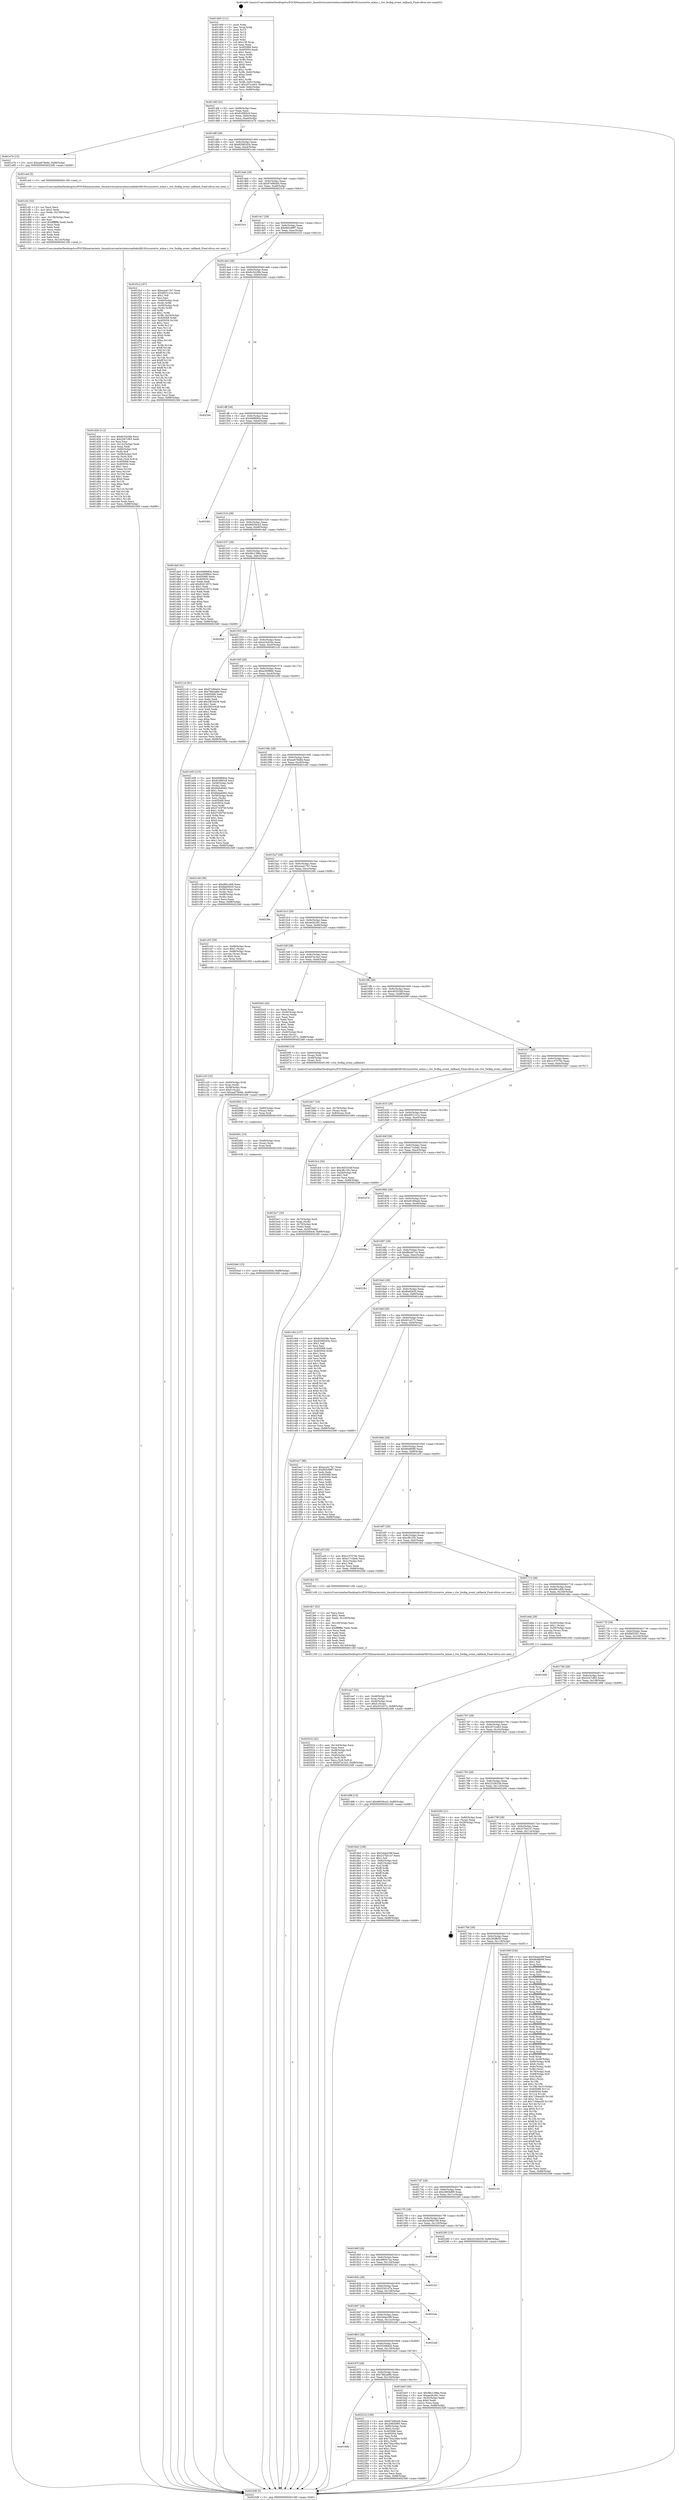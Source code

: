 digraph "0x401400" {
  label = "0x401400 (/mnt/c/Users/mathe/Desktop/tcc/POCII/binaries/extr_linuxdriversnetwirelessrealtekrtl8192cucorertw_mlme.c_rtw_fwdbg_event_callback_Final-ollvm.out::main(0))"
  labelloc = "t"
  node[shape=record]

  Entry [label="",width=0.3,height=0.3,shape=circle,fillcolor=black,style=filled]
  "0x40146f" [label="{
     0x40146f [32]\l
     | [instrs]\l
     &nbsp;&nbsp;0x40146f \<+6\>: mov -0x88(%rbp),%eax\l
     &nbsp;&nbsp;0x401475 \<+2\>: mov %eax,%ecx\l
     &nbsp;&nbsp;0x401477 \<+6\>: sub $0x816fd3c9,%ecx\l
     &nbsp;&nbsp;0x40147d \<+6\>: mov %eax,-0x9c(%rbp)\l
     &nbsp;&nbsp;0x401483 \<+6\>: mov %ecx,-0xa0(%rbp)\l
     &nbsp;&nbsp;0x401489 \<+6\>: je 0000000000401e7b \<main+0xa7b\>\l
  }"]
  "0x401e7b" [label="{
     0x401e7b [15]\l
     | [instrs]\l
     &nbsp;&nbsp;0x401e7b \<+10\>: movl $0xaa678e8d,-0x88(%rbp)\l
     &nbsp;&nbsp;0x401e85 \<+5\>: jmp 00000000004023d9 \<main+0xfd9\>\l
  }"]
  "0x40148f" [label="{
     0x40148f [28]\l
     | [instrs]\l
     &nbsp;&nbsp;0x40148f \<+5\>: jmp 0000000000401494 \<main+0x94\>\l
     &nbsp;&nbsp;0x401494 \<+6\>: mov -0x9c(%rbp),%eax\l
     &nbsp;&nbsp;0x40149a \<+5\>: sub $0x82982d34,%eax\l
     &nbsp;&nbsp;0x40149f \<+6\>: mov %eax,-0xa4(%rbp)\l
     &nbsp;&nbsp;0x4014a5 \<+6\>: je 0000000000401ced \<main+0x8ed\>\l
  }"]
  Exit [label="",width=0.3,height=0.3,shape=circle,fillcolor=black,style=filled,peripheries=2]
  "0x401ced" [label="{
     0x401ced [5]\l
     | [instrs]\l
     &nbsp;&nbsp;0x401ced \<+5\>: call 0000000000401160 \<next_i\>\l
     | [calls]\l
     &nbsp;&nbsp;0x401160 \{1\} (/mnt/c/Users/mathe/Desktop/tcc/POCII/binaries/extr_linuxdriversnetwirelessrealtekrtl8192cucorertw_mlme.c_rtw_fwdbg_event_callback_Final-ollvm.out::next_i)\l
  }"]
  "0x4014ab" [label="{
     0x4014ab [28]\l
     | [instrs]\l
     &nbsp;&nbsp;0x4014ab \<+5\>: jmp 00000000004014b0 \<main+0xb0\>\l
     &nbsp;&nbsp;0x4014b0 \<+6\>: mov -0x9c(%rbp),%eax\l
     &nbsp;&nbsp;0x4014b6 \<+5\>: sub $0x87e90a04,%eax\l
     &nbsp;&nbsp;0x4014bb \<+6\>: mov %eax,-0xa8(%rbp)\l
     &nbsp;&nbsp;0x4014c1 \<+6\>: je 00000000004023c5 \<main+0xfc5\>\l
  }"]
  "0x40189b" [label="{
     0x40189b\l
  }", style=dashed]
  "0x4023c5" [label="{
     0x4023c5\l
  }", style=dashed]
  "0x4014c7" [label="{
     0x4014c7 [28]\l
     | [instrs]\l
     &nbsp;&nbsp;0x4014c7 \<+5\>: jmp 00000000004014cc \<main+0xcc\>\l
     &nbsp;&nbsp;0x4014cc \<+6\>: mov -0x9c(%rbp),%eax\l
     &nbsp;&nbsp;0x4014d2 \<+5\>: sub $0x8b5c88f7,%eax\l
     &nbsp;&nbsp;0x4014d7 \<+6\>: mov %eax,-0xac(%rbp)\l
     &nbsp;&nbsp;0x4014dd \<+6\>: je 0000000000401f1d \<main+0xb1d\>\l
  }"]
  "0x40221b" [label="{
     0x40221b [106]\l
     | [instrs]\l
     &nbsp;&nbsp;0x40221b \<+5\>: mov $0x87e90a04,%eax\l
     &nbsp;&nbsp;0x402220 \<+5\>: mov $0x2983b8f5,%ecx\l
     &nbsp;&nbsp;0x402225 \<+4\>: mov -0x80(%rbp),%rdx\l
     &nbsp;&nbsp;0x402229 \<+6\>: movl $0x0,(%rdx)\l
     &nbsp;&nbsp;0x40222f \<+7\>: mov 0x405068,%esi\l
     &nbsp;&nbsp;0x402236 \<+7\>: mov 0x405054,%edi\l
     &nbsp;&nbsp;0x40223d \<+3\>: mov %esi,%r8d\l
     &nbsp;&nbsp;0x402240 \<+7\>: add $0x75ea16be,%r8d\l
     &nbsp;&nbsp;0x402247 \<+4\>: sub $0x1,%r8d\l
     &nbsp;&nbsp;0x40224b \<+7\>: sub $0x75ea16be,%r8d\l
     &nbsp;&nbsp;0x402252 \<+4\>: imul %r8d,%esi\l
     &nbsp;&nbsp;0x402256 \<+3\>: and $0x1,%esi\l
     &nbsp;&nbsp;0x402259 \<+3\>: cmp $0x0,%esi\l
     &nbsp;&nbsp;0x40225c \<+4\>: sete %r9b\l
     &nbsp;&nbsp;0x402260 \<+3\>: cmp $0xa,%edi\l
     &nbsp;&nbsp;0x402263 \<+4\>: setl %r10b\l
     &nbsp;&nbsp;0x402267 \<+3\>: mov %r9b,%r11b\l
     &nbsp;&nbsp;0x40226a \<+3\>: and %r10b,%r11b\l
     &nbsp;&nbsp;0x40226d \<+3\>: xor %r10b,%r9b\l
     &nbsp;&nbsp;0x402270 \<+3\>: or %r9b,%r11b\l
     &nbsp;&nbsp;0x402273 \<+4\>: test $0x1,%r11b\l
     &nbsp;&nbsp;0x402277 \<+3\>: cmovne %ecx,%eax\l
     &nbsp;&nbsp;0x40227a \<+6\>: mov %eax,-0x88(%rbp)\l
     &nbsp;&nbsp;0x402280 \<+5\>: jmp 00000000004023d9 \<main+0xfd9\>\l
  }"]
  "0x401f1d" [label="{
     0x401f1d [167]\l
     | [instrs]\l
     &nbsp;&nbsp;0x401f1d \<+5\>: mov $0xaca417b7,%eax\l
     &nbsp;&nbsp;0x401f22 \<+5\>: mov $0xdf52141e,%ecx\l
     &nbsp;&nbsp;0x401f27 \<+2\>: mov $0x1,%dl\l
     &nbsp;&nbsp;0x401f29 \<+2\>: xor %esi,%esi\l
     &nbsp;&nbsp;0x401f2b \<+4\>: mov -0x40(%rbp),%rdi\l
     &nbsp;&nbsp;0x401f2f \<+3\>: mov (%rdi),%r8d\l
     &nbsp;&nbsp;0x401f32 \<+4\>: mov -0x50(%rbp),%rdi\l
     &nbsp;&nbsp;0x401f36 \<+3\>: cmp (%rdi),%r8d\l
     &nbsp;&nbsp;0x401f39 \<+4\>: setl %r9b\l
     &nbsp;&nbsp;0x401f3d \<+4\>: and $0x1,%r9b\l
     &nbsp;&nbsp;0x401f41 \<+4\>: mov %r9b,-0x29(%rbp)\l
     &nbsp;&nbsp;0x401f45 \<+8\>: mov 0x405068,%r8d\l
     &nbsp;&nbsp;0x401f4d \<+8\>: mov 0x405054,%r10d\l
     &nbsp;&nbsp;0x401f55 \<+3\>: sub $0x1,%esi\l
     &nbsp;&nbsp;0x401f58 \<+3\>: mov %r8d,%r11d\l
     &nbsp;&nbsp;0x401f5b \<+3\>: add %esi,%r11d\l
     &nbsp;&nbsp;0x401f5e \<+4\>: imul %r11d,%r8d\l
     &nbsp;&nbsp;0x401f62 \<+4\>: and $0x1,%r8d\l
     &nbsp;&nbsp;0x401f66 \<+4\>: cmp $0x0,%r8d\l
     &nbsp;&nbsp;0x401f6a \<+4\>: sete %r9b\l
     &nbsp;&nbsp;0x401f6e \<+4\>: cmp $0xa,%r10d\l
     &nbsp;&nbsp;0x401f72 \<+3\>: setl %bl\l
     &nbsp;&nbsp;0x401f75 \<+3\>: mov %r9b,%r14b\l
     &nbsp;&nbsp;0x401f78 \<+4\>: xor $0xff,%r14b\l
     &nbsp;&nbsp;0x401f7c \<+3\>: mov %bl,%r15b\l
     &nbsp;&nbsp;0x401f7f \<+4\>: xor $0xff,%r15b\l
     &nbsp;&nbsp;0x401f83 \<+3\>: xor $0x1,%dl\l
     &nbsp;&nbsp;0x401f86 \<+3\>: mov %r14b,%r12b\l
     &nbsp;&nbsp;0x401f89 \<+4\>: and $0xff,%r12b\l
     &nbsp;&nbsp;0x401f8d \<+3\>: and %dl,%r9b\l
     &nbsp;&nbsp;0x401f90 \<+3\>: mov %r15b,%r13b\l
     &nbsp;&nbsp;0x401f93 \<+4\>: and $0xff,%r13b\l
     &nbsp;&nbsp;0x401f97 \<+2\>: and %dl,%bl\l
     &nbsp;&nbsp;0x401f99 \<+3\>: or %r9b,%r12b\l
     &nbsp;&nbsp;0x401f9c \<+3\>: or %bl,%r13b\l
     &nbsp;&nbsp;0x401f9f \<+3\>: xor %r13b,%r12b\l
     &nbsp;&nbsp;0x401fa2 \<+3\>: or %r15b,%r14b\l
     &nbsp;&nbsp;0x401fa5 \<+4\>: xor $0xff,%r14b\l
     &nbsp;&nbsp;0x401fa9 \<+3\>: or $0x1,%dl\l
     &nbsp;&nbsp;0x401fac \<+3\>: and %dl,%r14b\l
     &nbsp;&nbsp;0x401faf \<+3\>: or %r14b,%r12b\l
     &nbsp;&nbsp;0x401fb2 \<+4\>: test $0x1,%r12b\l
     &nbsp;&nbsp;0x401fb6 \<+3\>: cmovne %ecx,%eax\l
     &nbsp;&nbsp;0x401fb9 \<+6\>: mov %eax,-0x88(%rbp)\l
     &nbsp;&nbsp;0x401fbf \<+5\>: jmp 00000000004023d9 \<main+0xfd9\>\l
  }"]
  "0x4014e3" [label="{
     0x4014e3 [28]\l
     | [instrs]\l
     &nbsp;&nbsp;0x4014e3 \<+5\>: jmp 00000000004014e8 \<main+0xe8\>\l
     &nbsp;&nbsp;0x4014e8 \<+6\>: mov -0x9c(%rbp),%eax\l
     &nbsp;&nbsp;0x4014ee \<+5\>: sub $0x8c5420fe,%eax\l
     &nbsp;&nbsp;0x4014f3 \<+6\>: mov %eax,-0xb0(%rbp)\l
     &nbsp;&nbsp;0x4014f9 \<+6\>: je 000000000040230c \<main+0xf0c\>\l
  }"]
  "0x4020a0" [label="{
     0x4020a0 [15]\l
     | [instrs]\l
     &nbsp;&nbsp;0x4020a0 \<+10\>: movl $0xa23cf20e,-0x88(%rbp)\l
     &nbsp;&nbsp;0x4020aa \<+5\>: jmp 00000000004023d9 \<main+0xfd9\>\l
  }"]
  "0x40230c" [label="{
     0x40230c\l
  }", style=dashed]
  "0x4014ff" [label="{
     0x4014ff [28]\l
     | [instrs]\l
     &nbsp;&nbsp;0x4014ff \<+5\>: jmp 0000000000401504 \<main+0x104\>\l
     &nbsp;&nbsp;0x401504 \<+6\>: mov -0x9c(%rbp),%eax\l
     &nbsp;&nbsp;0x40150a \<+5\>: sub $0x94980fcb,%eax\l
     &nbsp;&nbsp;0x40150f \<+6\>: mov %eax,-0xb4(%rbp)\l
     &nbsp;&nbsp;0x401515 \<+6\>: je 0000000000402362 \<main+0xf62\>\l
  }"]
  "0x402091" [label="{
     0x402091 [15]\l
     | [instrs]\l
     &nbsp;&nbsp;0x402091 \<+4\>: mov -0x48(%rbp),%rax\l
     &nbsp;&nbsp;0x402095 \<+3\>: mov (%rax),%rax\l
     &nbsp;&nbsp;0x402098 \<+3\>: mov %rax,%rdi\l
     &nbsp;&nbsp;0x40209b \<+5\>: call 0000000000401030 \<free@plt\>\l
     | [calls]\l
     &nbsp;&nbsp;0x401030 \{1\} (unknown)\l
  }"]
  "0x402362" [label="{
     0x402362\l
  }", style=dashed]
  "0x40151b" [label="{
     0x40151b [28]\l
     | [instrs]\l
     &nbsp;&nbsp;0x40151b \<+5\>: jmp 0000000000401520 \<main+0x120\>\l
     &nbsp;&nbsp;0x401520 \<+6\>: mov -0x9c(%rbp),%eax\l
     &nbsp;&nbsp;0x401526 \<+5\>: sub $0x96036ce3,%eax\l
     &nbsp;&nbsp;0x40152b \<+6\>: mov %eax,-0xb8(%rbp)\l
     &nbsp;&nbsp;0x401531 \<+6\>: je 0000000000401da5 \<main+0x9a5\>\l
  }"]
  "0x402082" [label="{
     0x402082 [15]\l
     | [instrs]\l
     &nbsp;&nbsp;0x402082 \<+4\>: mov -0x60(%rbp),%rax\l
     &nbsp;&nbsp;0x402086 \<+3\>: mov (%rax),%rax\l
     &nbsp;&nbsp;0x402089 \<+3\>: mov %rax,%rdi\l
     &nbsp;&nbsp;0x40208c \<+5\>: call 0000000000401030 \<free@plt\>\l
     | [calls]\l
     &nbsp;&nbsp;0x401030 \{1\} (unknown)\l
  }"]
  "0x401da5" [label="{
     0x401da5 [91]\l
     | [instrs]\l
     &nbsp;&nbsp;0x401da5 \<+5\>: mov $0x94980fcb,%eax\l
     &nbsp;&nbsp;0x401daa \<+5\>: mov $0xa300f8dc,%ecx\l
     &nbsp;&nbsp;0x401daf \<+7\>: mov 0x405068,%edx\l
     &nbsp;&nbsp;0x401db6 \<+7\>: mov 0x405054,%esi\l
     &nbsp;&nbsp;0x401dbd \<+2\>: mov %edx,%edi\l
     &nbsp;&nbsp;0x401dbf \<+6\>: add $0x92d13072,%edi\l
     &nbsp;&nbsp;0x401dc5 \<+3\>: sub $0x1,%edi\l
     &nbsp;&nbsp;0x401dc8 \<+6\>: sub $0x92d13072,%edi\l
     &nbsp;&nbsp;0x401dce \<+3\>: imul %edi,%edx\l
     &nbsp;&nbsp;0x401dd1 \<+3\>: and $0x1,%edx\l
     &nbsp;&nbsp;0x401dd4 \<+3\>: cmp $0x0,%edx\l
     &nbsp;&nbsp;0x401dd7 \<+4\>: sete %r8b\l
     &nbsp;&nbsp;0x401ddb \<+3\>: cmp $0xa,%esi\l
     &nbsp;&nbsp;0x401dde \<+4\>: setl %r9b\l
     &nbsp;&nbsp;0x401de2 \<+3\>: mov %r8b,%r10b\l
     &nbsp;&nbsp;0x401de5 \<+3\>: and %r9b,%r10b\l
     &nbsp;&nbsp;0x401de8 \<+3\>: xor %r9b,%r8b\l
     &nbsp;&nbsp;0x401deb \<+3\>: or %r8b,%r10b\l
     &nbsp;&nbsp;0x401dee \<+4\>: test $0x1,%r10b\l
     &nbsp;&nbsp;0x401df2 \<+3\>: cmovne %ecx,%eax\l
     &nbsp;&nbsp;0x401df5 \<+6\>: mov %eax,-0x88(%rbp)\l
     &nbsp;&nbsp;0x401dfb \<+5\>: jmp 00000000004023d9 \<main+0xfd9\>\l
  }"]
  "0x401537" [label="{
     0x401537 [28]\l
     | [instrs]\l
     &nbsp;&nbsp;0x401537 \<+5\>: jmp 000000000040153c \<main+0x13c\>\l
     &nbsp;&nbsp;0x40153c \<+6\>: mov -0x9c(%rbp),%eax\l
     &nbsp;&nbsp;0x401542 \<+5\>: sub $0x99c1396a,%eax\l
     &nbsp;&nbsp;0x401547 \<+6\>: mov %eax,-0xbc(%rbp)\l
     &nbsp;&nbsp;0x40154d \<+6\>: je 00000000004020af \<main+0xcaf\>\l
  }"]
  "0x40201b" [label="{
     0x40201b [42]\l
     | [instrs]\l
     &nbsp;&nbsp;0x40201b \<+6\>: mov -0x144(%rbp),%ecx\l
     &nbsp;&nbsp;0x402021 \<+3\>: imul %eax,%ecx\l
     &nbsp;&nbsp;0x402024 \<+4\>: mov -0x48(%rbp),%r8\l
     &nbsp;&nbsp;0x402028 \<+3\>: mov (%r8),%r8\l
     &nbsp;&nbsp;0x40202b \<+4\>: mov -0x40(%rbp),%r9\l
     &nbsp;&nbsp;0x40202f \<+3\>: movslq (%r9),%r9\l
     &nbsp;&nbsp;0x402032 \<+4\>: mov %ecx,(%r8,%r9,4)\l
     &nbsp;&nbsp;0x402036 \<+10\>: movl $0xbf7ec3a3,-0x88(%rbp)\l
     &nbsp;&nbsp;0x402040 \<+5\>: jmp 00000000004023d9 \<main+0xfd9\>\l
  }"]
  "0x4020af" [label="{
     0x4020af\l
  }", style=dashed]
  "0x401553" [label="{
     0x401553 [28]\l
     | [instrs]\l
     &nbsp;&nbsp;0x401553 \<+5\>: jmp 0000000000401558 \<main+0x158\>\l
     &nbsp;&nbsp;0x401558 \<+6\>: mov -0x9c(%rbp),%eax\l
     &nbsp;&nbsp;0x40155e \<+5\>: sub $0xa23cf20e,%eax\l
     &nbsp;&nbsp;0x401563 \<+6\>: mov %eax,-0xc0(%rbp)\l
     &nbsp;&nbsp;0x401569 \<+6\>: je 00000000004021c0 \<main+0xdc0\>\l
  }"]
  "0x401fe7" [label="{
     0x401fe7 [52]\l
     | [instrs]\l
     &nbsp;&nbsp;0x401fe7 \<+2\>: xor %ecx,%ecx\l
     &nbsp;&nbsp;0x401fe9 \<+5\>: mov $0x2,%edx\l
     &nbsp;&nbsp;0x401fee \<+6\>: mov %edx,-0x140(%rbp)\l
     &nbsp;&nbsp;0x401ff4 \<+1\>: cltd\l
     &nbsp;&nbsp;0x401ff5 \<+6\>: mov -0x140(%rbp),%esi\l
     &nbsp;&nbsp;0x401ffb \<+2\>: idiv %esi\l
     &nbsp;&nbsp;0x401ffd \<+6\>: imul $0xfffffffe,%edx,%edx\l
     &nbsp;&nbsp;0x402003 \<+2\>: mov %ecx,%edi\l
     &nbsp;&nbsp;0x402005 \<+2\>: sub %edx,%edi\l
     &nbsp;&nbsp;0x402007 \<+2\>: mov %ecx,%edx\l
     &nbsp;&nbsp;0x402009 \<+3\>: sub $0x1,%edx\l
     &nbsp;&nbsp;0x40200c \<+2\>: add %edx,%edi\l
     &nbsp;&nbsp;0x40200e \<+2\>: sub %edi,%ecx\l
     &nbsp;&nbsp;0x402010 \<+6\>: mov %ecx,-0x144(%rbp)\l
     &nbsp;&nbsp;0x402016 \<+5\>: call 0000000000401160 \<next_i\>\l
     | [calls]\l
     &nbsp;&nbsp;0x401160 \{1\} (/mnt/c/Users/mathe/Desktop/tcc/POCII/binaries/extr_linuxdriversnetwirelessrealtekrtl8192cucorertw_mlme.c_rtw_fwdbg_event_callback_Final-ollvm.out::next_i)\l
  }"]
  "0x4021c0" [label="{
     0x4021c0 [91]\l
     | [instrs]\l
     &nbsp;&nbsp;0x4021c0 \<+5\>: mov $0x87e90a04,%eax\l
     &nbsp;&nbsp;0x4021c5 \<+5\>: mov $0x7882a8fe,%ecx\l
     &nbsp;&nbsp;0x4021ca \<+7\>: mov 0x405068,%edx\l
     &nbsp;&nbsp;0x4021d1 \<+7\>: mov 0x405054,%esi\l
     &nbsp;&nbsp;0x4021d8 \<+2\>: mov %edx,%edi\l
     &nbsp;&nbsp;0x4021da \<+6\>: add $0x28f16428,%edi\l
     &nbsp;&nbsp;0x4021e0 \<+3\>: sub $0x1,%edi\l
     &nbsp;&nbsp;0x4021e3 \<+6\>: sub $0x28f16428,%edi\l
     &nbsp;&nbsp;0x4021e9 \<+3\>: imul %edi,%edx\l
     &nbsp;&nbsp;0x4021ec \<+3\>: and $0x1,%edx\l
     &nbsp;&nbsp;0x4021ef \<+3\>: cmp $0x0,%edx\l
     &nbsp;&nbsp;0x4021f2 \<+4\>: sete %r8b\l
     &nbsp;&nbsp;0x4021f6 \<+3\>: cmp $0xa,%esi\l
     &nbsp;&nbsp;0x4021f9 \<+4\>: setl %r9b\l
     &nbsp;&nbsp;0x4021fd \<+3\>: mov %r8b,%r10b\l
     &nbsp;&nbsp;0x402200 \<+3\>: and %r9b,%r10b\l
     &nbsp;&nbsp;0x402203 \<+3\>: xor %r9b,%r8b\l
     &nbsp;&nbsp;0x402206 \<+3\>: or %r8b,%r10b\l
     &nbsp;&nbsp;0x402209 \<+4\>: test $0x1,%r10b\l
     &nbsp;&nbsp;0x40220d \<+3\>: cmovne %ecx,%eax\l
     &nbsp;&nbsp;0x402210 \<+6\>: mov %eax,-0x88(%rbp)\l
     &nbsp;&nbsp;0x402216 \<+5\>: jmp 00000000004023d9 \<main+0xfd9\>\l
  }"]
  "0x40156f" [label="{
     0x40156f [28]\l
     | [instrs]\l
     &nbsp;&nbsp;0x40156f \<+5\>: jmp 0000000000401574 \<main+0x174\>\l
     &nbsp;&nbsp;0x401574 \<+6\>: mov -0x9c(%rbp),%eax\l
     &nbsp;&nbsp;0x40157a \<+5\>: sub $0xa300f8dc,%eax\l
     &nbsp;&nbsp;0x40157f \<+6\>: mov %eax,-0xc4(%rbp)\l
     &nbsp;&nbsp;0x401585 \<+6\>: je 0000000000401e00 \<main+0xa00\>\l
  }"]
  "0x401ea7" [label="{
     0x401ea7 [32]\l
     | [instrs]\l
     &nbsp;&nbsp;0x401ea7 \<+4\>: mov -0x48(%rbp),%rdi\l
     &nbsp;&nbsp;0x401eab \<+3\>: mov %rax,(%rdi)\l
     &nbsp;&nbsp;0x401eae \<+4\>: mov -0x40(%rbp),%rax\l
     &nbsp;&nbsp;0x401eb2 \<+6\>: movl $0x0,(%rax)\l
     &nbsp;&nbsp;0x401eb8 \<+10\>: movl $0x451e572,-0x88(%rbp)\l
     &nbsp;&nbsp;0x401ec2 \<+5\>: jmp 00000000004023d9 \<main+0xfd9\>\l
  }"]
  "0x401e00" [label="{
     0x401e00 [123]\l
     | [instrs]\l
     &nbsp;&nbsp;0x401e00 \<+5\>: mov $0x94980fcb,%eax\l
     &nbsp;&nbsp;0x401e05 \<+5\>: mov $0x816fd3c9,%ecx\l
     &nbsp;&nbsp;0x401e0a \<+4\>: mov -0x58(%rbp),%rdx\l
     &nbsp;&nbsp;0x401e0e \<+2\>: mov (%rdx),%esi\l
     &nbsp;&nbsp;0x401e10 \<+6\>: add $0x84da8462,%esi\l
     &nbsp;&nbsp;0x401e16 \<+3\>: add $0x1,%esi\l
     &nbsp;&nbsp;0x401e19 \<+6\>: sub $0x84da8462,%esi\l
     &nbsp;&nbsp;0x401e1f \<+4\>: mov -0x58(%rbp),%rdx\l
     &nbsp;&nbsp;0x401e23 \<+2\>: mov %esi,(%rdx)\l
     &nbsp;&nbsp;0x401e25 \<+7\>: mov 0x405068,%esi\l
     &nbsp;&nbsp;0x401e2c \<+7\>: mov 0x405054,%edi\l
     &nbsp;&nbsp;0x401e33 \<+3\>: mov %esi,%r8d\l
     &nbsp;&nbsp;0x401e36 \<+7\>: add $0x5745f70f,%r8d\l
     &nbsp;&nbsp;0x401e3d \<+4\>: sub $0x1,%r8d\l
     &nbsp;&nbsp;0x401e41 \<+7\>: sub $0x5745f70f,%r8d\l
     &nbsp;&nbsp;0x401e48 \<+4\>: imul %r8d,%esi\l
     &nbsp;&nbsp;0x401e4c \<+3\>: and $0x1,%esi\l
     &nbsp;&nbsp;0x401e4f \<+3\>: cmp $0x0,%esi\l
     &nbsp;&nbsp;0x401e52 \<+4\>: sete %r9b\l
     &nbsp;&nbsp;0x401e56 \<+3\>: cmp $0xa,%edi\l
     &nbsp;&nbsp;0x401e59 \<+4\>: setl %r10b\l
     &nbsp;&nbsp;0x401e5d \<+3\>: mov %r9b,%r11b\l
     &nbsp;&nbsp;0x401e60 \<+3\>: and %r10b,%r11b\l
     &nbsp;&nbsp;0x401e63 \<+3\>: xor %r10b,%r9b\l
     &nbsp;&nbsp;0x401e66 \<+3\>: or %r9b,%r11b\l
     &nbsp;&nbsp;0x401e69 \<+4\>: test $0x1,%r11b\l
     &nbsp;&nbsp;0x401e6d \<+3\>: cmovne %ecx,%eax\l
     &nbsp;&nbsp;0x401e70 \<+6\>: mov %eax,-0x88(%rbp)\l
     &nbsp;&nbsp;0x401e76 \<+5\>: jmp 00000000004023d9 \<main+0xfd9\>\l
  }"]
  "0x40158b" [label="{
     0x40158b [28]\l
     | [instrs]\l
     &nbsp;&nbsp;0x40158b \<+5\>: jmp 0000000000401590 \<main+0x190\>\l
     &nbsp;&nbsp;0x401590 \<+6\>: mov -0x9c(%rbp),%eax\l
     &nbsp;&nbsp;0x401596 \<+5\>: sub $0xaa678e8d,%eax\l
     &nbsp;&nbsp;0x40159b \<+6\>: mov %eax,-0xc8(%rbp)\l
     &nbsp;&nbsp;0x4015a1 \<+6\>: je 0000000000401c40 \<main+0x840\>\l
  }"]
  "0x401d26" [label="{
     0x401d26 [112]\l
     | [instrs]\l
     &nbsp;&nbsp;0x401d26 \<+5\>: mov $0x8c5420fe,%ecx\l
     &nbsp;&nbsp;0x401d2b \<+5\>: mov $0x2047cf63,%edx\l
     &nbsp;&nbsp;0x401d30 \<+2\>: xor %esi,%esi\l
     &nbsp;&nbsp;0x401d32 \<+6\>: mov -0x13c(%rbp),%edi\l
     &nbsp;&nbsp;0x401d38 \<+3\>: imul %eax,%edi\l
     &nbsp;&nbsp;0x401d3b \<+4\>: mov -0x60(%rbp),%r8\l
     &nbsp;&nbsp;0x401d3f \<+3\>: mov (%r8),%r8\l
     &nbsp;&nbsp;0x401d42 \<+4\>: mov -0x58(%rbp),%r9\l
     &nbsp;&nbsp;0x401d46 \<+3\>: movslq (%r9),%r9\l
     &nbsp;&nbsp;0x401d49 \<+4\>: mov %edi,(%r8,%r9,4)\l
     &nbsp;&nbsp;0x401d4d \<+7\>: mov 0x405068,%eax\l
     &nbsp;&nbsp;0x401d54 \<+7\>: mov 0x405054,%edi\l
     &nbsp;&nbsp;0x401d5b \<+3\>: sub $0x1,%esi\l
     &nbsp;&nbsp;0x401d5e \<+3\>: mov %eax,%r10d\l
     &nbsp;&nbsp;0x401d61 \<+3\>: add %esi,%r10d\l
     &nbsp;&nbsp;0x401d64 \<+4\>: imul %r10d,%eax\l
     &nbsp;&nbsp;0x401d68 \<+3\>: and $0x1,%eax\l
     &nbsp;&nbsp;0x401d6b \<+3\>: cmp $0x0,%eax\l
     &nbsp;&nbsp;0x401d6e \<+4\>: sete %r11b\l
     &nbsp;&nbsp;0x401d72 \<+3\>: cmp $0xa,%edi\l
     &nbsp;&nbsp;0x401d75 \<+3\>: setl %bl\l
     &nbsp;&nbsp;0x401d78 \<+3\>: mov %r11b,%r14b\l
     &nbsp;&nbsp;0x401d7b \<+3\>: and %bl,%r14b\l
     &nbsp;&nbsp;0x401d7e \<+3\>: xor %bl,%r11b\l
     &nbsp;&nbsp;0x401d81 \<+3\>: or %r11b,%r14b\l
     &nbsp;&nbsp;0x401d84 \<+4\>: test $0x1,%r14b\l
     &nbsp;&nbsp;0x401d88 \<+3\>: cmovne %edx,%ecx\l
     &nbsp;&nbsp;0x401d8b \<+6\>: mov %ecx,-0x88(%rbp)\l
     &nbsp;&nbsp;0x401d91 \<+5\>: jmp 00000000004023d9 \<main+0xfd9\>\l
  }"]
  "0x401c40" [label="{
     0x401c40 [36]\l
     | [instrs]\l
     &nbsp;&nbsp;0x401c40 \<+5\>: mov $0xd6b1d06,%eax\l
     &nbsp;&nbsp;0x401c45 \<+5\>: mov $0xfbef2635,%ecx\l
     &nbsp;&nbsp;0x401c4a \<+4\>: mov -0x58(%rbp),%rdx\l
     &nbsp;&nbsp;0x401c4e \<+2\>: mov (%rdx),%esi\l
     &nbsp;&nbsp;0x401c50 \<+4\>: mov -0x68(%rbp),%rdx\l
     &nbsp;&nbsp;0x401c54 \<+2\>: cmp (%rdx),%esi\l
     &nbsp;&nbsp;0x401c56 \<+3\>: cmovl %ecx,%eax\l
     &nbsp;&nbsp;0x401c59 \<+6\>: mov %eax,-0x88(%rbp)\l
     &nbsp;&nbsp;0x401c5f \<+5\>: jmp 00000000004023d9 \<main+0xfd9\>\l
  }"]
  "0x4015a7" [label="{
     0x4015a7 [28]\l
     | [instrs]\l
     &nbsp;&nbsp;0x4015a7 \<+5\>: jmp 00000000004015ac \<main+0x1ac\>\l
     &nbsp;&nbsp;0x4015ac \<+6\>: mov -0x9c(%rbp),%eax\l
     &nbsp;&nbsp;0x4015b2 \<+5\>: sub $0xaca417b7,%eax\l
     &nbsp;&nbsp;0x4015b7 \<+6\>: mov %eax,-0xcc(%rbp)\l
     &nbsp;&nbsp;0x4015bd \<+6\>: je 000000000040238c \<main+0xf8c\>\l
  }"]
  "0x401cf2" [label="{
     0x401cf2 [52]\l
     | [instrs]\l
     &nbsp;&nbsp;0x401cf2 \<+2\>: xor %ecx,%ecx\l
     &nbsp;&nbsp;0x401cf4 \<+5\>: mov $0x2,%edx\l
     &nbsp;&nbsp;0x401cf9 \<+6\>: mov %edx,-0x138(%rbp)\l
     &nbsp;&nbsp;0x401cff \<+1\>: cltd\l
     &nbsp;&nbsp;0x401d00 \<+6\>: mov -0x138(%rbp),%esi\l
     &nbsp;&nbsp;0x401d06 \<+2\>: idiv %esi\l
     &nbsp;&nbsp;0x401d08 \<+6\>: imul $0xfffffffe,%edx,%edx\l
     &nbsp;&nbsp;0x401d0e \<+2\>: mov %ecx,%edi\l
     &nbsp;&nbsp;0x401d10 \<+2\>: sub %edx,%edi\l
     &nbsp;&nbsp;0x401d12 \<+2\>: mov %ecx,%edx\l
     &nbsp;&nbsp;0x401d14 \<+3\>: sub $0x1,%edx\l
     &nbsp;&nbsp;0x401d17 \<+2\>: add %edx,%edi\l
     &nbsp;&nbsp;0x401d19 \<+2\>: sub %edi,%ecx\l
     &nbsp;&nbsp;0x401d1b \<+6\>: mov %ecx,-0x13c(%rbp)\l
     &nbsp;&nbsp;0x401d21 \<+5\>: call 0000000000401160 \<next_i\>\l
     | [calls]\l
     &nbsp;&nbsp;0x401160 \{1\} (/mnt/c/Users/mathe/Desktop/tcc/POCII/binaries/extr_linuxdriversnetwirelessrealtekrtl8192cucorertw_mlme.c_rtw_fwdbg_event_callback_Final-ollvm.out::next_i)\l
  }"]
  "0x40238c" [label="{
     0x40238c\l
  }", style=dashed]
  "0x4015c3" [label="{
     0x4015c3 [28]\l
     | [instrs]\l
     &nbsp;&nbsp;0x4015c3 \<+5\>: jmp 00000000004015c8 \<main+0x1c8\>\l
     &nbsp;&nbsp;0x4015c8 \<+6\>: mov -0x9c(%rbp),%eax\l
     &nbsp;&nbsp;0x4015ce \<+5\>: sub $0xae2fc281,%eax\l
     &nbsp;&nbsp;0x4015d3 \<+6\>: mov %eax,-0xd0(%rbp)\l
     &nbsp;&nbsp;0x4015d9 \<+6\>: je 0000000000401c03 \<main+0x803\>\l
  }"]
  "0x401c20" [label="{
     0x401c20 [32]\l
     | [instrs]\l
     &nbsp;&nbsp;0x401c20 \<+4\>: mov -0x60(%rbp),%rdi\l
     &nbsp;&nbsp;0x401c24 \<+3\>: mov %rax,(%rdi)\l
     &nbsp;&nbsp;0x401c27 \<+4\>: mov -0x58(%rbp),%rax\l
     &nbsp;&nbsp;0x401c2b \<+6\>: movl $0x0,(%rax)\l
     &nbsp;&nbsp;0x401c31 \<+10\>: movl $0xaa678e8d,-0x88(%rbp)\l
     &nbsp;&nbsp;0x401c3b \<+5\>: jmp 00000000004023d9 \<main+0xfd9\>\l
  }"]
  "0x401c03" [label="{
     0x401c03 [29]\l
     | [instrs]\l
     &nbsp;&nbsp;0x401c03 \<+4\>: mov -0x68(%rbp),%rax\l
     &nbsp;&nbsp;0x401c07 \<+6\>: movl $0x1,(%rax)\l
     &nbsp;&nbsp;0x401c0d \<+4\>: mov -0x68(%rbp),%rax\l
     &nbsp;&nbsp;0x401c11 \<+3\>: movslq (%rax),%rax\l
     &nbsp;&nbsp;0x401c14 \<+4\>: shl $0x2,%rax\l
     &nbsp;&nbsp;0x401c18 \<+3\>: mov %rax,%rdi\l
     &nbsp;&nbsp;0x401c1b \<+5\>: call 0000000000401050 \<malloc@plt\>\l
     | [calls]\l
     &nbsp;&nbsp;0x401050 \{1\} (unknown)\l
  }"]
  "0x4015df" [label="{
     0x4015df [28]\l
     | [instrs]\l
     &nbsp;&nbsp;0x4015df \<+5\>: jmp 00000000004015e4 \<main+0x1e4\>\l
     &nbsp;&nbsp;0x4015e4 \<+6\>: mov -0x9c(%rbp),%eax\l
     &nbsp;&nbsp;0x4015ea \<+5\>: sub $0xbf7ec3a3,%eax\l
     &nbsp;&nbsp;0x4015ef \<+6\>: mov %eax,-0xd4(%rbp)\l
     &nbsp;&nbsp;0x4015f5 \<+6\>: je 0000000000402045 \<main+0xc45\>\l
  }"]
  "0x40187f" [label="{
     0x40187f [28]\l
     | [instrs]\l
     &nbsp;&nbsp;0x40187f \<+5\>: jmp 0000000000401884 \<main+0x484\>\l
     &nbsp;&nbsp;0x401884 \<+6\>: mov -0x9c(%rbp),%eax\l
     &nbsp;&nbsp;0x40188a \<+5\>: sub $0x7882a8fe,%eax\l
     &nbsp;&nbsp;0x40188f \<+6\>: mov %eax,-0x134(%rbp)\l
     &nbsp;&nbsp;0x401895 \<+6\>: je 000000000040221b \<main+0xe1b\>\l
  }"]
  "0x402045" [label="{
     0x402045 [42]\l
     | [instrs]\l
     &nbsp;&nbsp;0x402045 \<+2\>: xor %eax,%eax\l
     &nbsp;&nbsp;0x402047 \<+4\>: mov -0x40(%rbp),%rcx\l
     &nbsp;&nbsp;0x40204b \<+2\>: mov (%rcx),%edx\l
     &nbsp;&nbsp;0x40204d \<+2\>: mov %eax,%esi\l
     &nbsp;&nbsp;0x40204f \<+2\>: sub %edx,%esi\l
     &nbsp;&nbsp;0x402051 \<+2\>: mov %eax,%edx\l
     &nbsp;&nbsp;0x402053 \<+3\>: sub $0x1,%edx\l
     &nbsp;&nbsp;0x402056 \<+2\>: add %edx,%esi\l
     &nbsp;&nbsp;0x402058 \<+2\>: sub %esi,%eax\l
     &nbsp;&nbsp;0x40205a \<+4\>: mov -0x40(%rbp),%rcx\l
     &nbsp;&nbsp;0x40205e \<+2\>: mov %eax,(%rcx)\l
     &nbsp;&nbsp;0x402060 \<+10\>: movl $0x451e572,-0x88(%rbp)\l
     &nbsp;&nbsp;0x40206a \<+5\>: jmp 00000000004023d9 \<main+0xfd9\>\l
  }"]
  "0x4015fb" [label="{
     0x4015fb [28]\l
     | [instrs]\l
     &nbsp;&nbsp;0x4015fb \<+5\>: jmp 0000000000401600 \<main+0x200\>\l
     &nbsp;&nbsp;0x401600 \<+6\>: mov -0x9c(%rbp),%eax\l
     &nbsp;&nbsp;0x401606 \<+5\>: sub $0xc65533df,%eax\l
     &nbsp;&nbsp;0x40160b \<+6\>: mov %eax,-0xd8(%rbp)\l
     &nbsp;&nbsp;0x401611 \<+6\>: je 000000000040206f \<main+0xc6f\>\l
  }"]
  "0x401be5" [label="{
     0x401be5 [30]\l
     | [instrs]\l
     &nbsp;&nbsp;0x401be5 \<+5\>: mov $0x99c1396a,%eax\l
     &nbsp;&nbsp;0x401bea \<+5\>: mov $0xae2fc281,%ecx\l
     &nbsp;&nbsp;0x401bef \<+3\>: mov -0x30(%rbp),%edx\l
     &nbsp;&nbsp;0x401bf2 \<+3\>: cmp $0x0,%edx\l
     &nbsp;&nbsp;0x401bf5 \<+3\>: cmove %ecx,%eax\l
     &nbsp;&nbsp;0x401bf8 \<+6\>: mov %eax,-0x88(%rbp)\l
     &nbsp;&nbsp;0x401bfe \<+5\>: jmp 00000000004023d9 \<main+0xfd9\>\l
  }"]
  "0x40206f" [label="{
     0x40206f [19]\l
     | [instrs]\l
     &nbsp;&nbsp;0x40206f \<+4\>: mov -0x60(%rbp),%rax\l
     &nbsp;&nbsp;0x402073 \<+3\>: mov (%rax),%rdi\l
     &nbsp;&nbsp;0x402076 \<+4\>: mov -0x48(%rbp),%rax\l
     &nbsp;&nbsp;0x40207a \<+3\>: mov (%rax),%rsi\l
     &nbsp;&nbsp;0x40207d \<+5\>: call 00000000004013f0 \<rtw_fwdbg_event_callback\>\l
     | [calls]\l
     &nbsp;&nbsp;0x4013f0 \{1\} (/mnt/c/Users/mathe/Desktop/tcc/POCII/binaries/extr_linuxdriversnetwirelessrealtekrtl8192cucorertw_mlme.c_rtw_fwdbg_event_callback_Final-ollvm.out::rtw_fwdbg_event_callback)\l
  }"]
  "0x401617" [label="{
     0x401617 [28]\l
     | [instrs]\l
     &nbsp;&nbsp;0x401617 \<+5\>: jmp 000000000040161c \<main+0x21c\>\l
     &nbsp;&nbsp;0x40161c \<+6\>: mov -0x9c(%rbp),%eax\l
     &nbsp;&nbsp;0x401622 \<+5\>: sub $0xcc37070e,%eax\l
     &nbsp;&nbsp;0x401627 \<+6\>: mov %eax,-0xdc(%rbp)\l
     &nbsp;&nbsp;0x40162d \<+6\>: je 0000000000401bb7 \<main+0x7b7\>\l
  }"]
  "0x401863" [label="{
     0x401863 [28]\l
     | [instrs]\l
     &nbsp;&nbsp;0x401863 \<+5\>: jmp 0000000000401868 \<main+0x468\>\l
     &nbsp;&nbsp;0x401868 \<+6\>: mov -0x9c(%rbp),%eax\l
     &nbsp;&nbsp;0x40186e \<+5\>: sub $0x552684c6,%eax\l
     &nbsp;&nbsp;0x401873 \<+6\>: mov %eax,-0x130(%rbp)\l
     &nbsp;&nbsp;0x401879 \<+6\>: je 0000000000401be5 \<main+0x7e5\>\l
  }"]
  "0x401bb7" [label="{
     0x401bb7 [16]\l
     | [instrs]\l
     &nbsp;&nbsp;0x401bb7 \<+4\>: mov -0x78(%rbp),%rax\l
     &nbsp;&nbsp;0x401bbb \<+3\>: mov (%rax),%rax\l
     &nbsp;&nbsp;0x401bbe \<+4\>: mov 0x8(%rax),%rdi\l
     &nbsp;&nbsp;0x401bc2 \<+5\>: call 0000000000401060 \<atoi@plt\>\l
     | [calls]\l
     &nbsp;&nbsp;0x401060 \{1\} (unknown)\l
  }"]
  "0x401633" [label="{
     0x401633 [28]\l
     | [instrs]\l
     &nbsp;&nbsp;0x401633 \<+5\>: jmp 0000000000401638 \<main+0x238\>\l
     &nbsp;&nbsp;0x401638 \<+6\>: mov -0x9c(%rbp),%eax\l
     &nbsp;&nbsp;0x40163e \<+5\>: sub $0xdf52141e,%eax\l
     &nbsp;&nbsp;0x401643 \<+6\>: mov %eax,-0xe0(%rbp)\l
     &nbsp;&nbsp;0x401649 \<+6\>: je 0000000000401fc4 \<main+0xbc4\>\l
  }"]
  "0x4022a9" [label="{
     0x4022a9\l
  }", style=dashed]
  "0x401fc4" [label="{
     0x401fc4 [30]\l
     | [instrs]\l
     &nbsp;&nbsp;0x401fc4 \<+5\>: mov $0xc65533df,%eax\l
     &nbsp;&nbsp;0x401fc9 \<+5\>: mov $0xcf6135c,%ecx\l
     &nbsp;&nbsp;0x401fce \<+3\>: mov -0x29(%rbp),%dl\l
     &nbsp;&nbsp;0x401fd1 \<+3\>: test $0x1,%dl\l
     &nbsp;&nbsp;0x401fd4 \<+3\>: cmovne %ecx,%eax\l
     &nbsp;&nbsp;0x401fd7 \<+6\>: mov %eax,-0x88(%rbp)\l
     &nbsp;&nbsp;0x401fdd \<+5\>: jmp 00000000004023d9 \<main+0xfd9\>\l
  }"]
  "0x40164f" [label="{
     0x40164f [28]\l
     | [instrs]\l
     &nbsp;&nbsp;0x40164f \<+5\>: jmp 0000000000401654 \<main+0x254\>\l
     &nbsp;&nbsp;0x401654 \<+6\>: mov -0x9c(%rbp),%eax\l
     &nbsp;&nbsp;0x40165a \<+5\>: sub $0xe17c2bdc,%eax\l
     &nbsp;&nbsp;0x40165f \<+6\>: mov %eax,-0xe4(%rbp)\l
     &nbsp;&nbsp;0x401665 \<+6\>: je 0000000000401a7d \<main+0x67d\>\l
  }"]
  "0x401847" [label="{
     0x401847 [28]\l
     | [instrs]\l
     &nbsp;&nbsp;0x401847 \<+5\>: jmp 000000000040184c \<main+0x44c\>\l
     &nbsp;&nbsp;0x40184c \<+6\>: mov -0x9c(%rbp),%eax\l
     &nbsp;&nbsp;0x401852 \<+5\>: sub $0x54da439f,%eax\l
     &nbsp;&nbsp;0x401857 \<+6\>: mov %eax,-0x12c(%rbp)\l
     &nbsp;&nbsp;0x40185d \<+6\>: je 00000000004022a9 \<main+0xea9\>\l
  }"]
  "0x401a7d" [label="{
     0x401a7d\l
  }", style=dashed]
  "0x40166b" [label="{
     0x40166b [28]\l
     | [instrs]\l
     &nbsp;&nbsp;0x40166b \<+5\>: jmp 0000000000401670 \<main+0x270\>\l
     &nbsp;&nbsp;0x401670 \<+6\>: mov -0x9c(%rbp),%eax\l
     &nbsp;&nbsp;0x401676 \<+5\>: sub $0xe6189aa0,%eax\l
     &nbsp;&nbsp;0x40167b \<+6\>: mov %eax,-0xe8(%rbp)\l
     &nbsp;&nbsp;0x401681 \<+6\>: je 00000000004020be \<main+0xcbe\>\l
  }"]
  "0x4022ee" [label="{
     0x4022ee\l
  }", style=dashed]
  "0x4020be" [label="{
     0x4020be\l
  }", style=dashed]
  "0x401687" [label="{
     0x401687 [28]\l
     | [instrs]\l
     &nbsp;&nbsp;0x401687 \<+5\>: jmp 000000000040168c \<main+0x28c\>\l
     &nbsp;&nbsp;0x40168c \<+6\>: mov -0x9c(%rbp),%eax\l
     &nbsp;&nbsp;0x401692 \<+5\>: sub $0xf8a4d71d,%eax\l
     &nbsp;&nbsp;0x401697 \<+6\>: mov %eax,-0xec(%rbp)\l
     &nbsp;&nbsp;0x40169d \<+6\>: je 00000000004023b1 \<main+0xfb1\>\l
  }"]
  "0x40182b" [label="{
     0x40182b [28]\l
     | [instrs]\l
     &nbsp;&nbsp;0x40182b \<+5\>: jmp 0000000000401830 \<main+0x430\>\l
     &nbsp;&nbsp;0x401830 \<+6\>: mov -0x9c(%rbp),%eax\l
     &nbsp;&nbsp;0x401836 \<+5\>: sub $0x53301d7a,%eax\l
     &nbsp;&nbsp;0x40183b \<+6\>: mov %eax,-0x128(%rbp)\l
     &nbsp;&nbsp;0x401841 \<+6\>: je 00000000004022ee \<main+0xeee\>\l
  }"]
  "0x4023b1" [label="{
     0x4023b1\l
  }", style=dashed]
  "0x4016a3" [label="{
     0x4016a3 [28]\l
     | [instrs]\l
     &nbsp;&nbsp;0x4016a3 \<+5\>: jmp 00000000004016a8 \<main+0x2a8\>\l
     &nbsp;&nbsp;0x4016a8 \<+6\>: mov -0x9c(%rbp),%eax\l
     &nbsp;&nbsp;0x4016ae \<+5\>: sub $0xfbef2635,%eax\l
     &nbsp;&nbsp;0x4016b3 \<+6\>: mov %eax,-0xf0(%rbp)\l
     &nbsp;&nbsp;0x4016b9 \<+6\>: je 0000000000401c64 \<main+0x864\>\l
  }"]
  "0x4021b1" [label="{
     0x4021b1\l
  }", style=dashed]
  "0x401c64" [label="{
     0x401c64 [137]\l
     | [instrs]\l
     &nbsp;&nbsp;0x401c64 \<+5\>: mov $0x8c5420fe,%eax\l
     &nbsp;&nbsp;0x401c69 \<+5\>: mov $0x82982d34,%ecx\l
     &nbsp;&nbsp;0x401c6e \<+2\>: mov $0x1,%dl\l
     &nbsp;&nbsp;0x401c70 \<+2\>: xor %esi,%esi\l
     &nbsp;&nbsp;0x401c72 \<+7\>: mov 0x405068,%edi\l
     &nbsp;&nbsp;0x401c79 \<+8\>: mov 0x405054,%r8d\l
     &nbsp;&nbsp;0x401c81 \<+3\>: sub $0x1,%esi\l
     &nbsp;&nbsp;0x401c84 \<+3\>: mov %edi,%r9d\l
     &nbsp;&nbsp;0x401c87 \<+3\>: add %esi,%r9d\l
     &nbsp;&nbsp;0x401c8a \<+4\>: imul %r9d,%edi\l
     &nbsp;&nbsp;0x401c8e \<+3\>: and $0x1,%edi\l
     &nbsp;&nbsp;0x401c91 \<+3\>: cmp $0x0,%edi\l
     &nbsp;&nbsp;0x401c94 \<+4\>: sete %r10b\l
     &nbsp;&nbsp;0x401c98 \<+4\>: cmp $0xa,%r8d\l
     &nbsp;&nbsp;0x401c9c \<+4\>: setl %r11b\l
     &nbsp;&nbsp;0x401ca0 \<+3\>: mov %r10b,%bl\l
     &nbsp;&nbsp;0x401ca3 \<+3\>: xor $0xff,%bl\l
     &nbsp;&nbsp;0x401ca6 \<+3\>: mov %r11b,%r14b\l
     &nbsp;&nbsp;0x401ca9 \<+4\>: xor $0xff,%r14b\l
     &nbsp;&nbsp;0x401cad \<+3\>: xor $0x0,%dl\l
     &nbsp;&nbsp;0x401cb0 \<+3\>: mov %bl,%r15b\l
     &nbsp;&nbsp;0x401cb3 \<+4\>: and $0x0,%r15b\l
     &nbsp;&nbsp;0x401cb7 \<+3\>: and %dl,%r10b\l
     &nbsp;&nbsp;0x401cba \<+3\>: mov %r14b,%r12b\l
     &nbsp;&nbsp;0x401cbd \<+4\>: and $0x0,%r12b\l
     &nbsp;&nbsp;0x401cc1 \<+3\>: and %dl,%r11b\l
     &nbsp;&nbsp;0x401cc4 \<+3\>: or %r10b,%r15b\l
     &nbsp;&nbsp;0x401cc7 \<+3\>: or %r11b,%r12b\l
     &nbsp;&nbsp;0x401cca \<+3\>: xor %r12b,%r15b\l
     &nbsp;&nbsp;0x401ccd \<+3\>: or %r14b,%bl\l
     &nbsp;&nbsp;0x401cd0 \<+3\>: xor $0xff,%bl\l
     &nbsp;&nbsp;0x401cd3 \<+3\>: or $0x0,%dl\l
     &nbsp;&nbsp;0x401cd6 \<+2\>: and %dl,%bl\l
     &nbsp;&nbsp;0x401cd8 \<+3\>: or %bl,%r15b\l
     &nbsp;&nbsp;0x401cdb \<+4\>: test $0x1,%r15b\l
     &nbsp;&nbsp;0x401cdf \<+3\>: cmovne %ecx,%eax\l
     &nbsp;&nbsp;0x401ce2 \<+6\>: mov %eax,-0x88(%rbp)\l
     &nbsp;&nbsp;0x401ce8 \<+5\>: jmp 00000000004023d9 \<main+0xfd9\>\l
  }"]
  "0x4016bf" [label="{
     0x4016bf [28]\l
     | [instrs]\l
     &nbsp;&nbsp;0x4016bf \<+5\>: jmp 00000000004016c4 \<main+0x2c4\>\l
     &nbsp;&nbsp;0x4016c4 \<+6\>: mov -0x9c(%rbp),%eax\l
     &nbsp;&nbsp;0x4016ca \<+5\>: sub $0x451e572,%eax\l
     &nbsp;&nbsp;0x4016cf \<+6\>: mov %eax,-0xf4(%rbp)\l
     &nbsp;&nbsp;0x4016d5 \<+6\>: je 0000000000401ec7 \<main+0xac7\>\l
  }"]
  "0x40180f" [label="{
     0x40180f [28]\l
     | [instrs]\l
     &nbsp;&nbsp;0x40180f \<+5\>: jmp 0000000000401814 \<main+0x414\>\l
     &nbsp;&nbsp;0x401814 \<+6\>: mov -0x9c(%rbp),%eax\l
     &nbsp;&nbsp;0x40181a \<+5\>: sub $0x4865c7aa,%eax\l
     &nbsp;&nbsp;0x40181f \<+6\>: mov %eax,-0x124(%rbp)\l
     &nbsp;&nbsp;0x401825 \<+6\>: je 00000000004021b1 \<main+0xdb1\>\l
  }"]
  "0x401ec7" [label="{
     0x401ec7 [86]\l
     | [instrs]\l
     &nbsp;&nbsp;0x401ec7 \<+5\>: mov $0xaca417b7,%eax\l
     &nbsp;&nbsp;0x401ecc \<+5\>: mov $0x8b5c88f7,%ecx\l
     &nbsp;&nbsp;0x401ed1 \<+2\>: xor %edx,%edx\l
     &nbsp;&nbsp;0x401ed3 \<+7\>: mov 0x405068,%esi\l
     &nbsp;&nbsp;0x401eda \<+7\>: mov 0x405054,%edi\l
     &nbsp;&nbsp;0x401ee1 \<+3\>: sub $0x1,%edx\l
     &nbsp;&nbsp;0x401ee4 \<+3\>: mov %esi,%r8d\l
     &nbsp;&nbsp;0x401ee7 \<+3\>: add %edx,%r8d\l
     &nbsp;&nbsp;0x401eea \<+4\>: imul %r8d,%esi\l
     &nbsp;&nbsp;0x401eee \<+3\>: and $0x1,%esi\l
     &nbsp;&nbsp;0x401ef1 \<+3\>: cmp $0x0,%esi\l
     &nbsp;&nbsp;0x401ef4 \<+4\>: sete %r9b\l
     &nbsp;&nbsp;0x401ef8 \<+3\>: cmp $0xa,%edi\l
     &nbsp;&nbsp;0x401efb \<+4\>: setl %r10b\l
     &nbsp;&nbsp;0x401eff \<+3\>: mov %r9b,%r11b\l
     &nbsp;&nbsp;0x401f02 \<+3\>: and %r10b,%r11b\l
     &nbsp;&nbsp;0x401f05 \<+3\>: xor %r10b,%r9b\l
     &nbsp;&nbsp;0x401f08 \<+3\>: or %r9b,%r11b\l
     &nbsp;&nbsp;0x401f0b \<+4\>: test $0x1,%r11b\l
     &nbsp;&nbsp;0x401f0f \<+3\>: cmovne %ecx,%eax\l
     &nbsp;&nbsp;0x401f12 \<+6\>: mov %eax,-0x88(%rbp)\l
     &nbsp;&nbsp;0x401f18 \<+5\>: jmp 00000000004023d9 \<main+0xfd9\>\l
  }"]
  "0x4016db" [label="{
     0x4016db [28]\l
     | [instrs]\l
     &nbsp;&nbsp;0x4016db \<+5\>: jmp 00000000004016e0 \<main+0x2e0\>\l
     &nbsp;&nbsp;0x4016e0 \<+6\>: mov -0x9c(%rbp),%eax\l
     &nbsp;&nbsp;0x4016e6 \<+5\>: sub $0x8648699,%eax\l
     &nbsp;&nbsp;0x4016eb \<+6\>: mov %eax,-0xf8(%rbp)\l
     &nbsp;&nbsp;0x4016f1 \<+6\>: je 0000000000401a5f \<main+0x65f\>\l
  }"]
  "0x401ba8" [label="{
     0x401ba8\l
  }", style=dashed]
  "0x401a5f" [label="{
     0x401a5f [30]\l
     | [instrs]\l
     &nbsp;&nbsp;0x401a5f \<+5\>: mov $0xcc37070e,%eax\l
     &nbsp;&nbsp;0x401a64 \<+5\>: mov $0xe17c2bdc,%ecx\l
     &nbsp;&nbsp;0x401a69 \<+3\>: mov -0x31(%rbp),%dl\l
     &nbsp;&nbsp;0x401a6c \<+3\>: test $0x1,%dl\l
     &nbsp;&nbsp;0x401a6f \<+3\>: cmovne %ecx,%eax\l
     &nbsp;&nbsp;0x401a72 \<+6\>: mov %eax,-0x88(%rbp)\l
     &nbsp;&nbsp;0x401a78 \<+5\>: jmp 00000000004023d9 \<main+0xfd9\>\l
  }"]
  "0x4016f7" [label="{
     0x4016f7 [28]\l
     | [instrs]\l
     &nbsp;&nbsp;0x4016f7 \<+5\>: jmp 00000000004016fc \<main+0x2fc\>\l
     &nbsp;&nbsp;0x4016fc \<+6\>: mov -0x9c(%rbp),%eax\l
     &nbsp;&nbsp;0x401702 \<+5\>: sub $0xcf6135c,%eax\l
     &nbsp;&nbsp;0x401707 \<+6\>: mov %eax,-0xfc(%rbp)\l
     &nbsp;&nbsp;0x40170d \<+6\>: je 0000000000401fe2 \<main+0xbe2\>\l
  }"]
  "0x4017f3" [label="{
     0x4017f3 [28]\l
     | [instrs]\l
     &nbsp;&nbsp;0x4017f3 \<+5\>: jmp 00000000004017f8 \<main+0x3f8\>\l
     &nbsp;&nbsp;0x4017f8 \<+6\>: mov -0x9c(%rbp),%eax\l
     &nbsp;&nbsp;0x4017fe \<+5\>: sub $0x429bb109,%eax\l
     &nbsp;&nbsp;0x401803 \<+6\>: mov %eax,-0x120(%rbp)\l
     &nbsp;&nbsp;0x401809 \<+6\>: je 0000000000401ba8 \<main+0x7a8\>\l
  }"]
  "0x401fe2" [label="{
     0x401fe2 [5]\l
     | [instrs]\l
     &nbsp;&nbsp;0x401fe2 \<+5\>: call 0000000000401160 \<next_i\>\l
     | [calls]\l
     &nbsp;&nbsp;0x401160 \{1\} (/mnt/c/Users/mathe/Desktop/tcc/POCII/binaries/extr_linuxdriversnetwirelessrealtekrtl8192cucorertw_mlme.c_rtw_fwdbg_event_callback_Final-ollvm.out::next_i)\l
  }"]
  "0x401713" [label="{
     0x401713 [28]\l
     | [instrs]\l
     &nbsp;&nbsp;0x401713 \<+5\>: jmp 0000000000401718 \<main+0x318\>\l
     &nbsp;&nbsp;0x401718 \<+6\>: mov -0x9c(%rbp),%eax\l
     &nbsp;&nbsp;0x40171e \<+5\>: sub $0xd6b1d06,%eax\l
     &nbsp;&nbsp;0x401723 \<+6\>: mov %eax,-0x100(%rbp)\l
     &nbsp;&nbsp;0x401729 \<+6\>: je 0000000000401e8a \<main+0xa8a\>\l
  }"]
  "0x402285" [label="{
     0x402285 [15]\l
     | [instrs]\l
     &nbsp;&nbsp;0x402285 \<+10\>: movl $0x2233b339,-0x88(%rbp)\l
     &nbsp;&nbsp;0x40228f \<+5\>: jmp 00000000004023d9 \<main+0xfd9\>\l
  }"]
  "0x401e8a" [label="{
     0x401e8a [29]\l
     | [instrs]\l
     &nbsp;&nbsp;0x401e8a \<+4\>: mov -0x50(%rbp),%rax\l
     &nbsp;&nbsp;0x401e8e \<+6\>: movl $0x1,(%rax)\l
     &nbsp;&nbsp;0x401e94 \<+4\>: mov -0x50(%rbp),%rax\l
     &nbsp;&nbsp;0x401e98 \<+3\>: movslq (%rax),%rax\l
     &nbsp;&nbsp;0x401e9b \<+4\>: shl $0x2,%rax\l
     &nbsp;&nbsp;0x401e9f \<+3\>: mov %rax,%rdi\l
     &nbsp;&nbsp;0x401ea2 \<+5\>: call 0000000000401050 \<malloc@plt\>\l
     | [calls]\l
     &nbsp;&nbsp;0x401050 \{1\} (unknown)\l
  }"]
  "0x40172f" [label="{
     0x40172f [28]\l
     | [instrs]\l
     &nbsp;&nbsp;0x40172f \<+5\>: jmp 0000000000401734 \<main+0x334\>\l
     &nbsp;&nbsp;0x401734 \<+6\>: mov -0x9c(%rbp),%eax\l
     &nbsp;&nbsp;0x40173a \<+5\>: sub $0xfb05581,%eax\l
     &nbsp;&nbsp;0x40173f \<+6\>: mov %eax,-0x104(%rbp)\l
     &nbsp;&nbsp;0x401745 \<+6\>: je 0000000000401b06 \<main+0x706\>\l
  }"]
  "0x4017d7" [label="{
     0x4017d7 [28]\l
     | [instrs]\l
     &nbsp;&nbsp;0x4017d7 \<+5\>: jmp 00000000004017dc \<main+0x3dc\>\l
     &nbsp;&nbsp;0x4017dc \<+6\>: mov -0x9c(%rbp),%eax\l
     &nbsp;&nbsp;0x4017e2 \<+5\>: sub $0x2983b8f5,%eax\l
     &nbsp;&nbsp;0x4017e7 \<+6\>: mov %eax,-0x11c(%rbp)\l
     &nbsp;&nbsp;0x4017ed \<+6\>: je 0000000000402285 \<main+0xe85\>\l
  }"]
  "0x401b06" [label="{
     0x401b06\l
  }", style=dashed]
  "0x40174b" [label="{
     0x40174b [28]\l
     | [instrs]\l
     &nbsp;&nbsp;0x40174b \<+5\>: jmp 0000000000401750 \<main+0x350\>\l
     &nbsp;&nbsp;0x401750 \<+6\>: mov -0x9c(%rbp),%eax\l
     &nbsp;&nbsp;0x401756 \<+5\>: sub $0x2047cf63,%eax\l
     &nbsp;&nbsp;0x40175b \<+6\>: mov %eax,-0x108(%rbp)\l
     &nbsp;&nbsp;0x401761 \<+6\>: je 0000000000401d96 \<main+0x996\>\l
  }"]
  "0x402151" [label="{
     0x402151\l
  }", style=dashed]
  "0x401d96" [label="{
     0x401d96 [15]\l
     | [instrs]\l
     &nbsp;&nbsp;0x401d96 \<+10\>: movl $0x96036ce3,-0x88(%rbp)\l
     &nbsp;&nbsp;0x401da0 \<+5\>: jmp 00000000004023d9 \<main+0xfd9\>\l
  }"]
  "0x401767" [label="{
     0x401767 [28]\l
     | [instrs]\l
     &nbsp;&nbsp;0x401767 \<+5\>: jmp 000000000040176c \<main+0x36c\>\l
     &nbsp;&nbsp;0x40176c \<+6\>: mov -0x9c(%rbp),%eax\l
     &nbsp;&nbsp;0x401772 \<+5\>: sub $0x207cce63,%eax\l
     &nbsp;&nbsp;0x401777 \<+6\>: mov %eax,-0x10c(%rbp)\l
     &nbsp;&nbsp;0x40177d \<+6\>: je 00000000004018a5 \<main+0x4a5\>\l
  }"]
  "0x401bc7" [label="{
     0x401bc7 [30]\l
     | [instrs]\l
     &nbsp;&nbsp;0x401bc7 \<+4\>: mov -0x70(%rbp),%rdi\l
     &nbsp;&nbsp;0x401bcb \<+2\>: mov %eax,(%rdi)\l
     &nbsp;&nbsp;0x401bcd \<+4\>: mov -0x70(%rbp),%rdi\l
     &nbsp;&nbsp;0x401bd1 \<+2\>: mov (%rdi),%eax\l
     &nbsp;&nbsp;0x401bd3 \<+3\>: mov %eax,-0x30(%rbp)\l
     &nbsp;&nbsp;0x401bd6 \<+10\>: movl $0x552684c6,-0x88(%rbp)\l
     &nbsp;&nbsp;0x401be0 \<+5\>: jmp 00000000004023d9 \<main+0xfd9\>\l
  }"]
  "0x4018a5" [label="{
     0x4018a5 [106]\l
     | [instrs]\l
     &nbsp;&nbsp;0x4018a5 \<+5\>: mov $0x54da439f,%eax\l
     &nbsp;&nbsp;0x4018aa \<+5\>: mov $0x237bb147,%ecx\l
     &nbsp;&nbsp;0x4018af \<+2\>: mov $0x1,%dl\l
     &nbsp;&nbsp;0x4018b1 \<+7\>: mov -0x82(%rbp),%sil\l
     &nbsp;&nbsp;0x4018b8 \<+7\>: mov -0x81(%rbp),%dil\l
     &nbsp;&nbsp;0x4018bf \<+3\>: mov %sil,%r8b\l
     &nbsp;&nbsp;0x4018c2 \<+4\>: xor $0xff,%r8b\l
     &nbsp;&nbsp;0x4018c6 \<+3\>: mov %dil,%r9b\l
     &nbsp;&nbsp;0x4018c9 \<+4\>: xor $0xff,%r9b\l
     &nbsp;&nbsp;0x4018cd \<+3\>: xor $0x0,%dl\l
     &nbsp;&nbsp;0x4018d0 \<+3\>: mov %r8b,%r10b\l
     &nbsp;&nbsp;0x4018d3 \<+4\>: and $0x0,%r10b\l
     &nbsp;&nbsp;0x4018d7 \<+3\>: and %dl,%sil\l
     &nbsp;&nbsp;0x4018da \<+3\>: mov %r9b,%r11b\l
     &nbsp;&nbsp;0x4018dd \<+4\>: and $0x0,%r11b\l
     &nbsp;&nbsp;0x4018e1 \<+3\>: and %dl,%dil\l
     &nbsp;&nbsp;0x4018e4 \<+3\>: or %sil,%r10b\l
     &nbsp;&nbsp;0x4018e7 \<+3\>: or %dil,%r11b\l
     &nbsp;&nbsp;0x4018ea \<+3\>: xor %r11b,%r10b\l
     &nbsp;&nbsp;0x4018ed \<+3\>: or %r9b,%r8b\l
     &nbsp;&nbsp;0x4018f0 \<+4\>: xor $0xff,%r8b\l
     &nbsp;&nbsp;0x4018f4 \<+3\>: or $0x0,%dl\l
     &nbsp;&nbsp;0x4018f7 \<+3\>: and %dl,%r8b\l
     &nbsp;&nbsp;0x4018fa \<+3\>: or %r8b,%r10b\l
     &nbsp;&nbsp;0x4018fd \<+4\>: test $0x1,%r10b\l
     &nbsp;&nbsp;0x401901 \<+3\>: cmovne %ecx,%eax\l
     &nbsp;&nbsp;0x401904 \<+6\>: mov %eax,-0x88(%rbp)\l
     &nbsp;&nbsp;0x40190a \<+5\>: jmp 00000000004023d9 \<main+0xfd9\>\l
  }"]
  "0x401783" [label="{
     0x401783 [28]\l
     | [instrs]\l
     &nbsp;&nbsp;0x401783 \<+5\>: jmp 0000000000401788 \<main+0x388\>\l
     &nbsp;&nbsp;0x401788 \<+6\>: mov -0x9c(%rbp),%eax\l
     &nbsp;&nbsp;0x40178e \<+5\>: sub $0x2233b339,%eax\l
     &nbsp;&nbsp;0x401793 \<+6\>: mov %eax,-0x110(%rbp)\l
     &nbsp;&nbsp;0x401799 \<+6\>: je 0000000000402294 \<main+0xe94\>\l
  }"]
  "0x4023d9" [label="{
     0x4023d9 [5]\l
     | [instrs]\l
     &nbsp;&nbsp;0x4023d9 \<+5\>: jmp 000000000040146f \<main+0x6f\>\l
  }"]
  "0x401400" [label="{
     0x401400 [111]\l
     | [instrs]\l
     &nbsp;&nbsp;0x401400 \<+1\>: push %rbp\l
     &nbsp;&nbsp;0x401401 \<+3\>: mov %rsp,%rbp\l
     &nbsp;&nbsp;0x401404 \<+2\>: push %r15\l
     &nbsp;&nbsp;0x401406 \<+2\>: push %r14\l
     &nbsp;&nbsp;0x401408 \<+2\>: push %r13\l
     &nbsp;&nbsp;0x40140a \<+2\>: push %r12\l
     &nbsp;&nbsp;0x40140c \<+1\>: push %rbx\l
     &nbsp;&nbsp;0x40140d \<+7\>: sub $0x138,%rsp\l
     &nbsp;&nbsp;0x401414 \<+2\>: xor %eax,%eax\l
     &nbsp;&nbsp;0x401416 \<+7\>: mov 0x405068,%ecx\l
     &nbsp;&nbsp;0x40141d \<+7\>: mov 0x405054,%edx\l
     &nbsp;&nbsp;0x401424 \<+3\>: sub $0x1,%eax\l
     &nbsp;&nbsp;0x401427 \<+3\>: mov %ecx,%r8d\l
     &nbsp;&nbsp;0x40142a \<+3\>: add %eax,%r8d\l
     &nbsp;&nbsp;0x40142d \<+4\>: imul %r8d,%ecx\l
     &nbsp;&nbsp;0x401431 \<+3\>: and $0x1,%ecx\l
     &nbsp;&nbsp;0x401434 \<+3\>: cmp $0x0,%ecx\l
     &nbsp;&nbsp;0x401437 \<+4\>: sete %r9b\l
     &nbsp;&nbsp;0x40143b \<+4\>: and $0x1,%r9b\l
     &nbsp;&nbsp;0x40143f \<+7\>: mov %r9b,-0x82(%rbp)\l
     &nbsp;&nbsp;0x401446 \<+3\>: cmp $0xa,%edx\l
     &nbsp;&nbsp;0x401449 \<+4\>: setl %r9b\l
     &nbsp;&nbsp;0x40144d \<+4\>: and $0x1,%r9b\l
     &nbsp;&nbsp;0x401451 \<+7\>: mov %r9b,-0x81(%rbp)\l
     &nbsp;&nbsp;0x401458 \<+10\>: movl $0x207cce63,-0x88(%rbp)\l
     &nbsp;&nbsp;0x401462 \<+6\>: mov %edi,-0x8c(%rbp)\l
     &nbsp;&nbsp;0x401468 \<+7\>: mov %rsi,-0x98(%rbp)\l
  }"]
  "0x4017bb" [label="{
     0x4017bb [28]\l
     | [instrs]\l
     &nbsp;&nbsp;0x4017bb \<+5\>: jmp 00000000004017c0 \<main+0x3c0\>\l
     &nbsp;&nbsp;0x4017c0 \<+6\>: mov -0x9c(%rbp),%eax\l
     &nbsp;&nbsp;0x4017c6 \<+5\>: sub $0x292ffe50,%eax\l
     &nbsp;&nbsp;0x4017cb \<+6\>: mov %eax,-0x118(%rbp)\l
     &nbsp;&nbsp;0x4017d1 \<+6\>: je 0000000000402151 \<main+0xd51\>\l
  }"]
  "0x402294" [label="{
     0x402294 [21]\l
     | [instrs]\l
     &nbsp;&nbsp;0x402294 \<+4\>: mov -0x80(%rbp),%rax\l
     &nbsp;&nbsp;0x402298 \<+2\>: mov (%rax),%eax\l
     &nbsp;&nbsp;0x40229a \<+4\>: lea -0x28(%rbp),%rsp\l
     &nbsp;&nbsp;0x40229e \<+1\>: pop %rbx\l
     &nbsp;&nbsp;0x40229f \<+2\>: pop %r12\l
     &nbsp;&nbsp;0x4022a1 \<+2\>: pop %r13\l
     &nbsp;&nbsp;0x4022a3 \<+2\>: pop %r14\l
     &nbsp;&nbsp;0x4022a5 \<+2\>: pop %r15\l
     &nbsp;&nbsp;0x4022a7 \<+1\>: pop %rbp\l
     &nbsp;&nbsp;0x4022a8 \<+1\>: ret\l
  }"]
  "0x40179f" [label="{
     0x40179f [28]\l
     | [instrs]\l
     &nbsp;&nbsp;0x40179f \<+5\>: jmp 00000000004017a4 \<main+0x3a4\>\l
     &nbsp;&nbsp;0x4017a4 \<+6\>: mov -0x9c(%rbp),%eax\l
     &nbsp;&nbsp;0x4017aa \<+5\>: sub $0x237bb147,%eax\l
     &nbsp;&nbsp;0x4017af \<+6\>: mov %eax,-0x114(%rbp)\l
     &nbsp;&nbsp;0x4017b5 \<+6\>: je 000000000040190f \<main+0x50f\>\l
  }"]
  "0x40190f" [label="{
     0x40190f [336]\l
     | [instrs]\l
     &nbsp;&nbsp;0x40190f \<+5\>: mov $0x54da439f,%eax\l
     &nbsp;&nbsp;0x401914 \<+5\>: mov $0x8648699,%ecx\l
     &nbsp;&nbsp;0x401919 \<+2\>: mov $0x1,%dl\l
     &nbsp;&nbsp;0x40191b \<+3\>: mov %rsp,%rsi\l
     &nbsp;&nbsp;0x40191e \<+4\>: add $0xfffffffffffffff0,%rsi\l
     &nbsp;&nbsp;0x401922 \<+3\>: mov %rsi,%rsp\l
     &nbsp;&nbsp;0x401925 \<+4\>: mov %rsi,-0x80(%rbp)\l
     &nbsp;&nbsp;0x401929 \<+3\>: mov %rsp,%rsi\l
     &nbsp;&nbsp;0x40192c \<+4\>: add $0xfffffffffffffff0,%rsi\l
     &nbsp;&nbsp;0x401930 \<+3\>: mov %rsi,%rsp\l
     &nbsp;&nbsp;0x401933 \<+3\>: mov %rsp,%rdi\l
     &nbsp;&nbsp;0x401936 \<+4\>: add $0xfffffffffffffff0,%rdi\l
     &nbsp;&nbsp;0x40193a \<+3\>: mov %rdi,%rsp\l
     &nbsp;&nbsp;0x40193d \<+4\>: mov %rdi,-0x78(%rbp)\l
     &nbsp;&nbsp;0x401941 \<+3\>: mov %rsp,%rdi\l
     &nbsp;&nbsp;0x401944 \<+4\>: add $0xfffffffffffffff0,%rdi\l
     &nbsp;&nbsp;0x401948 \<+3\>: mov %rdi,%rsp\l
     &nbsp;&nbsp;0x40194b \<+4\>: mov %rdi,-0x70(%rbp)\l
     &nbsp;&nbsp;0x40194f \<+3\>: mov %rsp,%rdi\l
     &nbsp;&nbsp;0x401952 \<+4\>: add $0xfffffffffffffff0,%rdi\l
     &nbsp;&nbsp;0x401956 \<+3\>: mov %rdi,%rsp\l
     &nbsp;&nbsp;0x401959 \<+4\>: mov %rdi,-0x68(%rbp)\l
     &nbsp;&nbsp;0x40195d \<+3\>: mov %rsp,%rdi\l
     &nbsp;&nbsp;0x401960 \<+4\>: add $0xfffffffffffffff0,%rdi\l
     &nbsp;&nbsp;0x401964 \<+3\>: mov %rdi,%rsp\l
     &nbsp;&nbsp;0x401967 \<+4\>: mov %rdi,-0x60(%rbp)\l
     &nbsp;&nbsp;0x40196b \<+3\>: mov %rsp,%rdi\l
     &nbsp;&nbsp;0x40196e \<+4\>: add $0xfffffffffffffff0,%rdi\l
     &nbsp;&nbsp;0x401972 \<+3\>: mov %rdi,%rsp\l
     &nbsp;&nbsp;0x401975 \<+4\>: mov %rdi,-0x58(%rbp)\l
     &nbsp;&nbsp;0x401979 \<+3\>: mov %rsp,%rdi\l
     &nbsp;&nbsp;0x40197c \<+4\>: add $0xfffffffffffffff0,%rdi\l
     &nbsp;&nbsp;0x401980 \<+3\>: mov %rdi,%rsp\l
     &nbsp;&nbsp;0x401983 \<+4\>: mov %rdi,-0x50(%rbp)\l
     &nbsp;&nbsp;0x401987 \<+3\>: mov %rsp,%rdi\l
     &nbsp;&nbsp;0x40198a \<+4\>: add $0xfffffffffffffff0,%rdi\l
     &nbsp;&nbsp;0x40198e \<+3\>: mov %rdi,%rsp\l
     &nbsp;&nbsp;0x401991 \<+4\>: mov %rdi,-0x48(%rbp)\l
     &nbsp;&nbsp;0x401995 \<+3\>: mov %rsp,%rdi\l
     &nbsp;&nbsp;0x401998 \<+4\>: add $0xfffffffffffffff0,%rdi\l
     &nbsp;&nbsp;0x40199c \<+3\>: mov %rdi,%rsp\l
     &nbsp;&nbsp;0x40199f \<+4\>: mov %rdi,-0x40(%rbp)\l
     &nbsp;&nbsp;0x4019a3 \<+4\>: mov -0x80(%rbp),%rdi\l
     &nbsp;&nbsp;0x4019a7 \<+6\>: movl $0x0,(%rdi)\l
     &nbsp;&nbsp;0x4019ad \<+7\>: mov -0x8c(%rbp),%r8d\l
     &nbsp;&nbsp;0x4019b4 \<+3\>: mov %r8d,(%rsi)\l
     &nbsp;&nbsp;0x4019b7 \<+4\>: mov -0x78(%rbp),%rdi\l
     &nbsp;&nbsp;0x4019bb \<+7\>: mov -0x98(%rbp),%r9\l
     &nbsp;&nbsp;0x4019c2 \<+3\>: mov %r9,(%rdi)\l
     &nbsp;&nbsp;0x4019c5 \<+3\>: cmpl $0x2,(%rsi)\l
     &nbsp;&nbsp;0x4019c8 \<+4\>: setne %r10b\l
     &nbsp;&nbsp;0x4019cc \<+4\>: and $0x1,%r10b\l
     &nbsp;&nbsp;0x4019d0 \<+4\>: mov %r10b,-0x31(%rbp)\l
     &nbsp;&nbsp;0x4019d4 \<+8\>: mov 0x405068,%r11d\l
     &nbsp;&nbsp;0x4019dc \<+7\>: mov 0x405054,%ebx\l
     &nbsp;&nbsp;0x4019e3 \<+3\>: mov %r11d,%r14d\l
     &nbsp;&nbsp;0x4019e6 \<+7\>: add $0x7184ea59,%r14d\l
     &nbsp;&nbsp;0x4019ed \<+4\>: sub $0x1,%r14d\l
     &nbsp;&nbsp;0x4019f1 \<+7\>: sub $0x7184ea59,%r14d\l
     &nbsp;&nbsp;0x4019f8 \<+4\>: imul %r14d,%r11d\l
     &nbsp;&nbsp;0x4019fc \<+4\>: and $0x1,%r11d\l
     &nbsp;&nbsp;0x401a00 \<+4\>: cmp $0x0,%r11d\l
     &nbsp;&nbsp;0x401a04 \<+4\>: sete %r10b\l
     &nbsp;&nbsp;0x401a08 \<+3\>: cmp $0xa,%ebx\l
     &nbsp;&nbsp;0x401a0b \<+4\>: setl %r15b\l
     &nbsp;&nbsp;0x401a0f \<+3\>: mov %r10b,%r12b\l
     &nbsp;&nbsp;0x401a12 \<+4\>: xor $0xff,%r12b\l
     &nbsp;&nbsp;0x401a16 \<+3\>: mov %r15b,%r13b\l
     &nbsp;&nbsp;0x401a19 \<+4\>: xor $0xff,%r13b\l
     &nbsp;&nbsp;0x401a1d \<+3\>: xor $0x1,%dl\l
     &nbsp;&nbsp;0x401a20 \<+3\>: mov %r12b,%sil\l
     &nbsp;&nbsp;0x401a23 \<+4\>: and $0xff,%sil\l
     &nbsp;&nbsp;0x401a27 \<+3\>: and %dl,%r10b\l
     &nbsp;&nbsp;0x401a2a \<+3\>: mov %r13b,%dil\l
     &nbsp;&nbsp;0x401a2d \<+4\>: and $0xff,%dil\l
     &nbsp;&nbsp;0x401a31 \<+3\>: and %dl,%r15b\l
     &nbsp;&nbsp;0x401a34 \<+3\>: or %r10b,%sil\l
     &nbsp;&nbsp;0x401a37 \<+3\>: or %r15b,%dil\l
     &nbsp;&nbsp;0x401a3a \<+3\>: xor %dil,%sil\l
     &nbsp;&nbsp;0x401a3d \<+3\>: or %r13b,%r12b\l
     &nbsp;&nbsp;0x401a40 \<+4\>: xor $0xff,%r12b\l
     &nbsp;&nbsp;0x401a44 \<+3\>: or $0x1,%dl\l
     &nbsp;&nbsp;0x401a47 \<+3\>: and %dl,%r12b\l
     &nbsp;&nbsp;0x401a4a \<+3\>: or %r12b,%sil\l
     &nbsp;&nbsp;0x401a4d \<+4\>: test $0x1,%sil\l
     &nbsp;&nbsp;0x401a51 \<+3\>: cmovne %ecx,%eax\l
     &nbsp;&nbsp;0x401a54 \<+6\>: mov %eax,-0x88(%rbp)\l
     &nbsp;&nbsp;0x401a5a \<+5\>: jmp 00000000004023d9 \<main+0xfd9\>\l
  }"]
  Entry -> "0x401400" [label=" 1"]
  "0x40146f" -> "0x401e7b" [label=" 1"]
  "0x40146f" -> "0x40148f" [label=" 27"]
  "0x402294" -> Exit [label=" 1"]
  "0x40148f" -> "0x401ced" [label=" 1"]
  "0x40148f" -> "0x4014ab" [label=" 26"]
  "0x402285" -> "0x4023d9" [label=" 1"]
  "0x4014ab" -> "0x4023c5" [label=" 0"]
  "0x4014ab" -> "0x4014c7" [label=" 26"]
  "0x40221b" -> "0x4023d9" [label=" 1"]
  "0x4014c7" -> "0x401f1d" [label=" 2"]
  "0x4014c7" -> "0x4014e3" [label=" 24"]
  "0x40187f" -> "0x40189b" [label=" 0"]
  "0x4014e3" -> "0x40230c" [label=" 0"]
  "0x4014e3" -> "0x4014ff" [label=" 24"]
  "0x40187f" -> "0x40221b" [label=" 1"]
  "0x4014ff" -> "0x402362" [label=" 0"]
  "0x4014ff" -> "0x40151b" [label=" 24"]
  "0x4021c0" -> "0x4023d9" [label=" 1"]
  "0x40151b" -> "0x401da5" [label=" 1"]
  "0x40151b" -> "0x401537" [label=" 23"]
  "0x4020a0" -> "0x4023d9" [label=" 1"]
  "0x401537" -> "0x4020af" [label=" 0"]
  "0x401537" -> "0x401553" [label=" 23"]
  "0x402091" -> "0x4020a0" [label=" 1"]
  "0x401553" -> "0x4021c0" [label=" 1"]
  "0x401553" -> "0x40156f" [label=" 22"]
  "0x402082" -> "0x402091" [label=" 1"]
  "0x40156f" -> "0x401e00" [label=" 1"]
  "0x40156f" -> "0x40158b" [label=" 21"]
  "0x40206f" -> "0x402082" [label=" 1"]
  "0x40158b" -> "0x401c40" [label=" 2"]
  "0x40158b" -> "0x4015a7" [label=" 19"]
  "0x402045" -> "0x4023d9" [label=" 1"]
  "0x4015a7" -> "0x40238c" [label=" 0"]
  "0x4015a7" -> "0x4015c3" [label=" 19"]
  "0x40201b" -> "0x4023d9" [label=" 1"]
  "0x4015c3" -> "0x401c03" [label=" 1"]
  "0x4015c3" -> "0x4015df" [label=" 18"]
  "0x401fe7" -> "0x40201b" [label=" 1"]
  "0x4015df" -> "0x402045" [label=" 1"]
  "0x4015df" -> "0x4015fb" [label=" 17"]
  "0x401fe2" -> "0x401fe7" [label=" 1"]
  "0x4015fb" -> "0x40206f" [label=" 1"]
  "0x4015fb" -> "0x401617" [label=" 16"]
  "0x401fc4" -> "0x4023d9" [label=" 2"]
  "0x401617" -> "0x401bb7" [label=" 1"]
  "0x401617" -> "0x401633" [label=" 15"]
  "0x401ec7" -> "0x4023d9" [label=" 2"]
  "0x401633" -> "0x401fc4" [label=" 2"]
  "0x401633" -> "0x40164f" [label=" 13"]
  "0x401ea7" -> "0x4023d9" [label=" 1"]
  "0x40164f" -> "0x401a7d" [label=" 0"]
  "0x40164f" -> "0x40166b" [label=" 13"]
  "0x401e7b" -> "0x4023d9" [label=" 1"]
  "0x40166b" -> "0x4020be" [label=" 0"]
  "0x40166b" -> "0x401687" [label=" 13"]
  "0x401e00" -> "0x4023d9" [label=" 1"]
  "0x401687" -> "0x4023b1" [label=" 0"]
  "0x401687" -> "0x4016a3" [label=" 13"]
  "0x401d96" -> "0x4023d9" [label=" 1"]
  "0x4016a3" -> "0x401c64" [label=" 1"]
  "0x4016a3" -> "0x4016bf" [label=" 12"]
  "0x401d26" -> "0x4023d9" [label=" 1"]
  "0x4016bf" -> "0x401ec7" [label=" 2"]
  "0x4016bf" -> "0x4016db" [label=" 10"]
  "0x401ced" -> "0x401cf2" [label=" 1"]
  "0x4016db" -> "0x401a5f" [label=" 1"]
  "0x4016db" -> "0x4016f7" [label=" 9"]
  "0x401c64" -> "0x4023d9" [label=" 1"]
  "0x4016f7" -> "0x401fe2" [label=" 1"]
  "0x4016f7" -> "0x401713" [label=" 8"]
  "0x401c20" -> "0x4023d9" [label=" 1"]
  "0x401713" -> "0x401e8a" [label=" 1"]
  "0x401713" -> "0x40172f" [label=" 7"]
  "0x401c03" -> "0x401c20" [label=" 1"]
  "0x40172f" -> "0x401b06" [label=" 0"]
  "0x40172f" -> "0x40174b" [label=" 7"]
  "0x401863" -> "0x40187f" [label=" 1"]
  "0x40174b" -> "0x401d96" [label=" 1"]
  "0x40174b" -> "0x401767" [label=" 6"]
  "0x401863" -> "0x401be5" [label=" 1"]
  "0x401767" -> "0x4018a5" [label=" 1"]
  "0x401767" -> "0x401783" [label=" 5"]
  "0x4018a5" -> "0x4023d9" [label=" 1"]
  "0x401400" -> "0x40146f" [label=" 1"]
  "0x4023d9" -> "0x40146f" [label=" 27"]
  "0x401847" -> "0x401863" [label=" 2"]
  "0x401783" -> "0x402294" [label=" 1"]
  "0x401783" -> "0x40179f" [label=" 4"]
  "0x401e8a" -> "0x401ea7" [label=" 1"]
  "0x40179f" -> "0x40190f" [label=" 1"]
  "0x40179f" -> "0x4017bb" [label=" 3"]
  "0x401847" -> "0x4022a9" [label=" 0"]
  "0x40190f" -> "0x4023d9" [label=" 1"]
  "0x401a5f" -> "0x4023d9" [label=" 1"]
  "0x401bb7" -> "0x401bc7" [label=" 1"]
  "0x401bc7" -> "0x4023d9" [label=" 1"]
  "0x401f1d" -> "0x4023d9" [label=" 2"]
  "0x4017bb" -> "0x402151" [label=" 0"]
  "0x4017bb" -> "0x4017d7" [label=" 3"]
  "0x401be5" -> "0x4023d9" [label=" 1"]
  "0x4017d7" -> "0x402285" [label=" 1"]
  "0x4017d7" -> "0x4017f3" [label=" 2"]
  "0x401c40" -> "0x4023d9" [label=" 2"]
  "0x4017f3" -> "0x401ba8" [label=" 0"]
  "0x4017f3" -> "0x40180f" [label=" 2"]
  "0x401cf2" -> "0x401d26" [label=" 1"]
  "0x40180f" -> "0x4021b1" [label=" 0"]
  "0x40180f" -> "0x40182b" [label=" 2"]
  "0x401da5" -> "0x4023d9" [label=" 1"]
  "0x40182b" -> "0x4022ee" [label=" 0"]
  "0x40182b" -> "0x401847" [label=" 2"]
}
